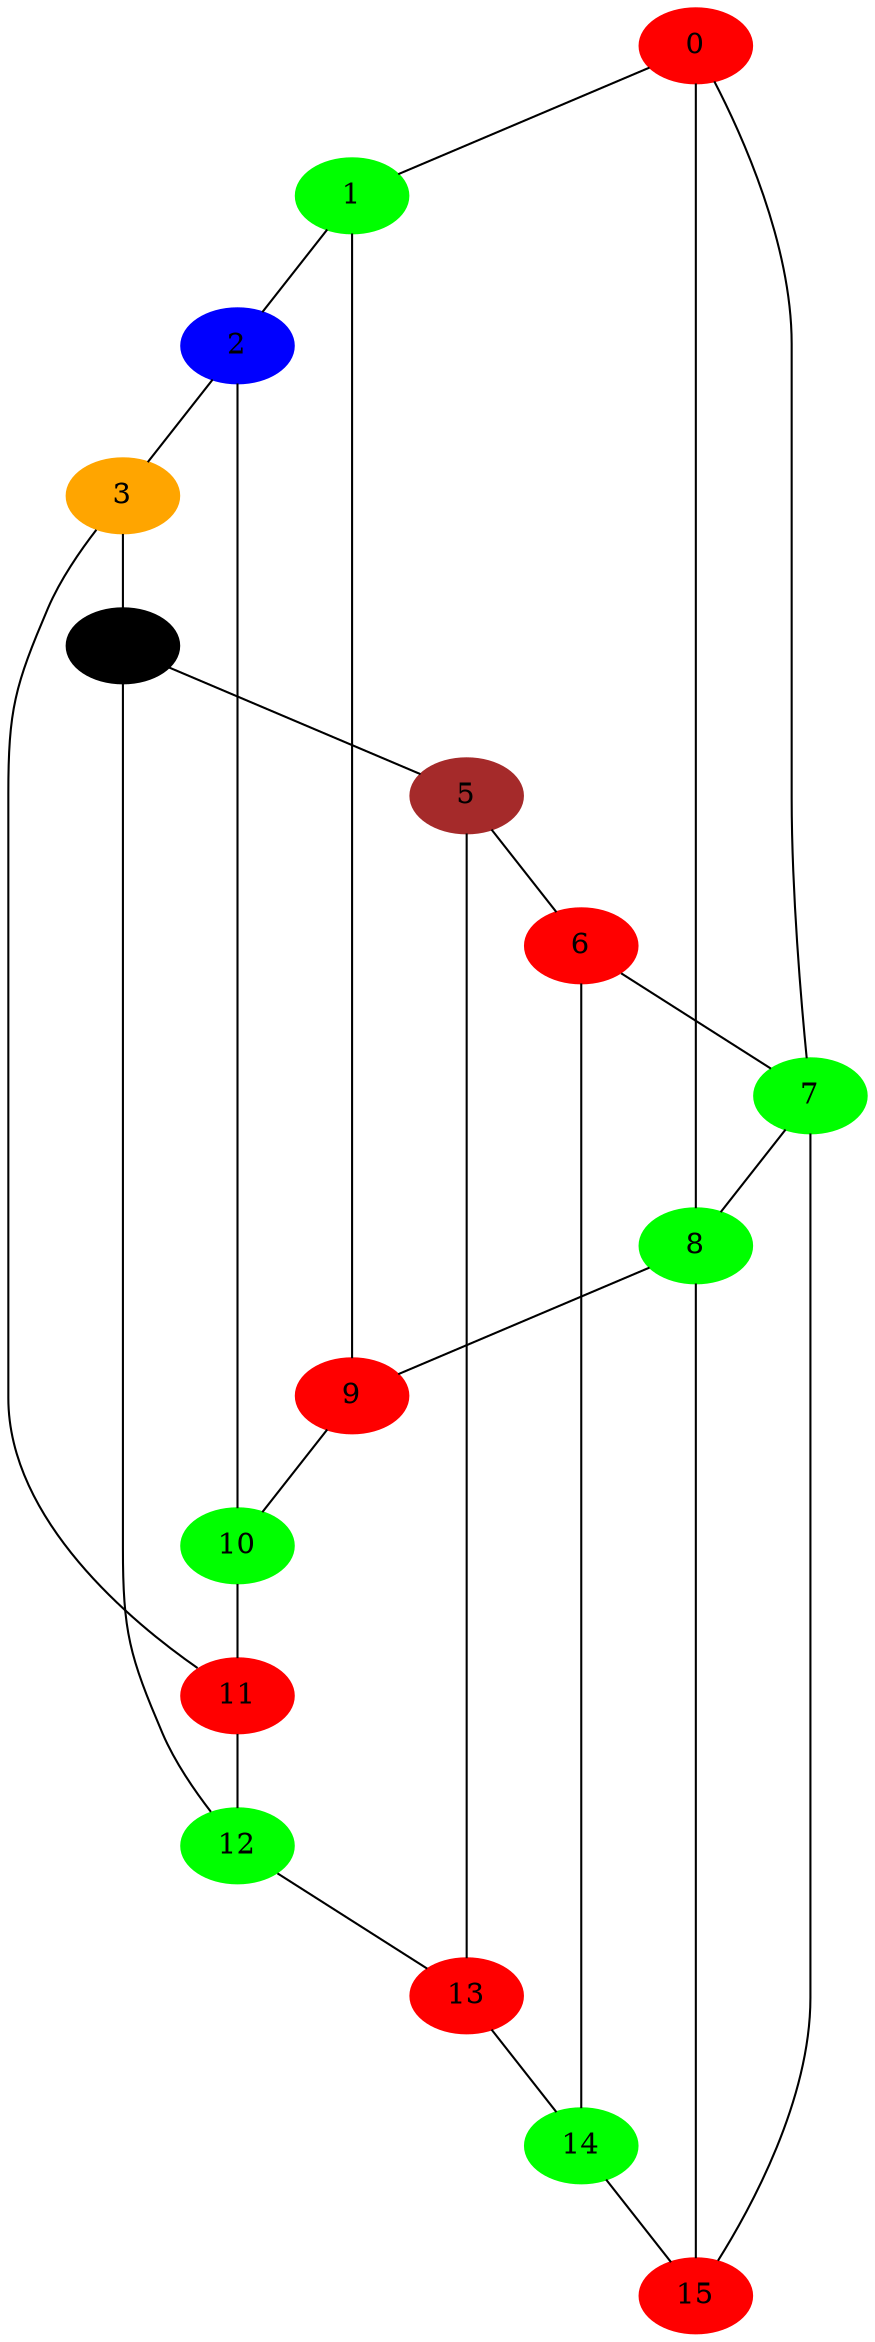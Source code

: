 graph one
{
0 -- 1;
0 -- 7;
0 -- 8;
1 -- 2;
1 -- 9;
2 -- 3;
2 -- 10;
3 -- 4;
3 -- 11;
4 -- 5;
4 -- 12;
5 -- 6;
5 -- 13;
6 -- 7;
6 -- 14;
7 -- 8;
7 -- 15;
8 -- 9;
8 -- 15;
9 -- 10;
10 -- 11;
11 -- 12;
12 -- 13;
13 -- 14;
14 -- 15;
0  [color = red , style = filled] ;
1  [color = green , style = filled] ;
2  [color = blue , style = filled] ;
3  [color = orange , style = filled] ;
4  [color = black , style = filled] ;
5  [color = brown , style = filled] ;
6  [color = red , style = filled] ;
7  [color = green , style = filled] ;
8  [color = green , style = filled] ;
9  [color = red , style = filled] ;
10  [color = green , style = filled] ;
11  [color = red , style = filled] ;
12  [color = green , style = filled] ;
13  [color = red , style = filled] ;
14  [color = green , style = filled] ;
15  [color = red , style = filled] ;
}
